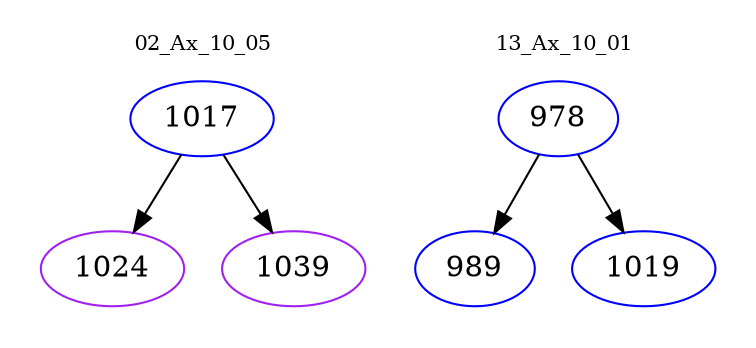 digraph{
subgraph cluster_0 {
color = white
label = "02_Ax_10_05";
fontsize=10;
T0_1017 [label="1017", color="blue"]
T0_1017 -> T0_1024 [color="black"]
T0_1024 [label="1024", color="purple"]
T0_1017 -> T0_1039 [color="black"]
T0_1039 [label="1039", color="purple"]
}
subgraph cluster_1 {
color = white
label = "13_Ax_10_01";
fontsize=10;
T1_978 [label="978", color="blue"]
T1_978 -> T1_989 [color="black"]
T1_989 [label="989", color="blue"]
T1_978 -> T1_1019 [color="black"]
T1_1019 [label="1019", color="blue"]
}
}
